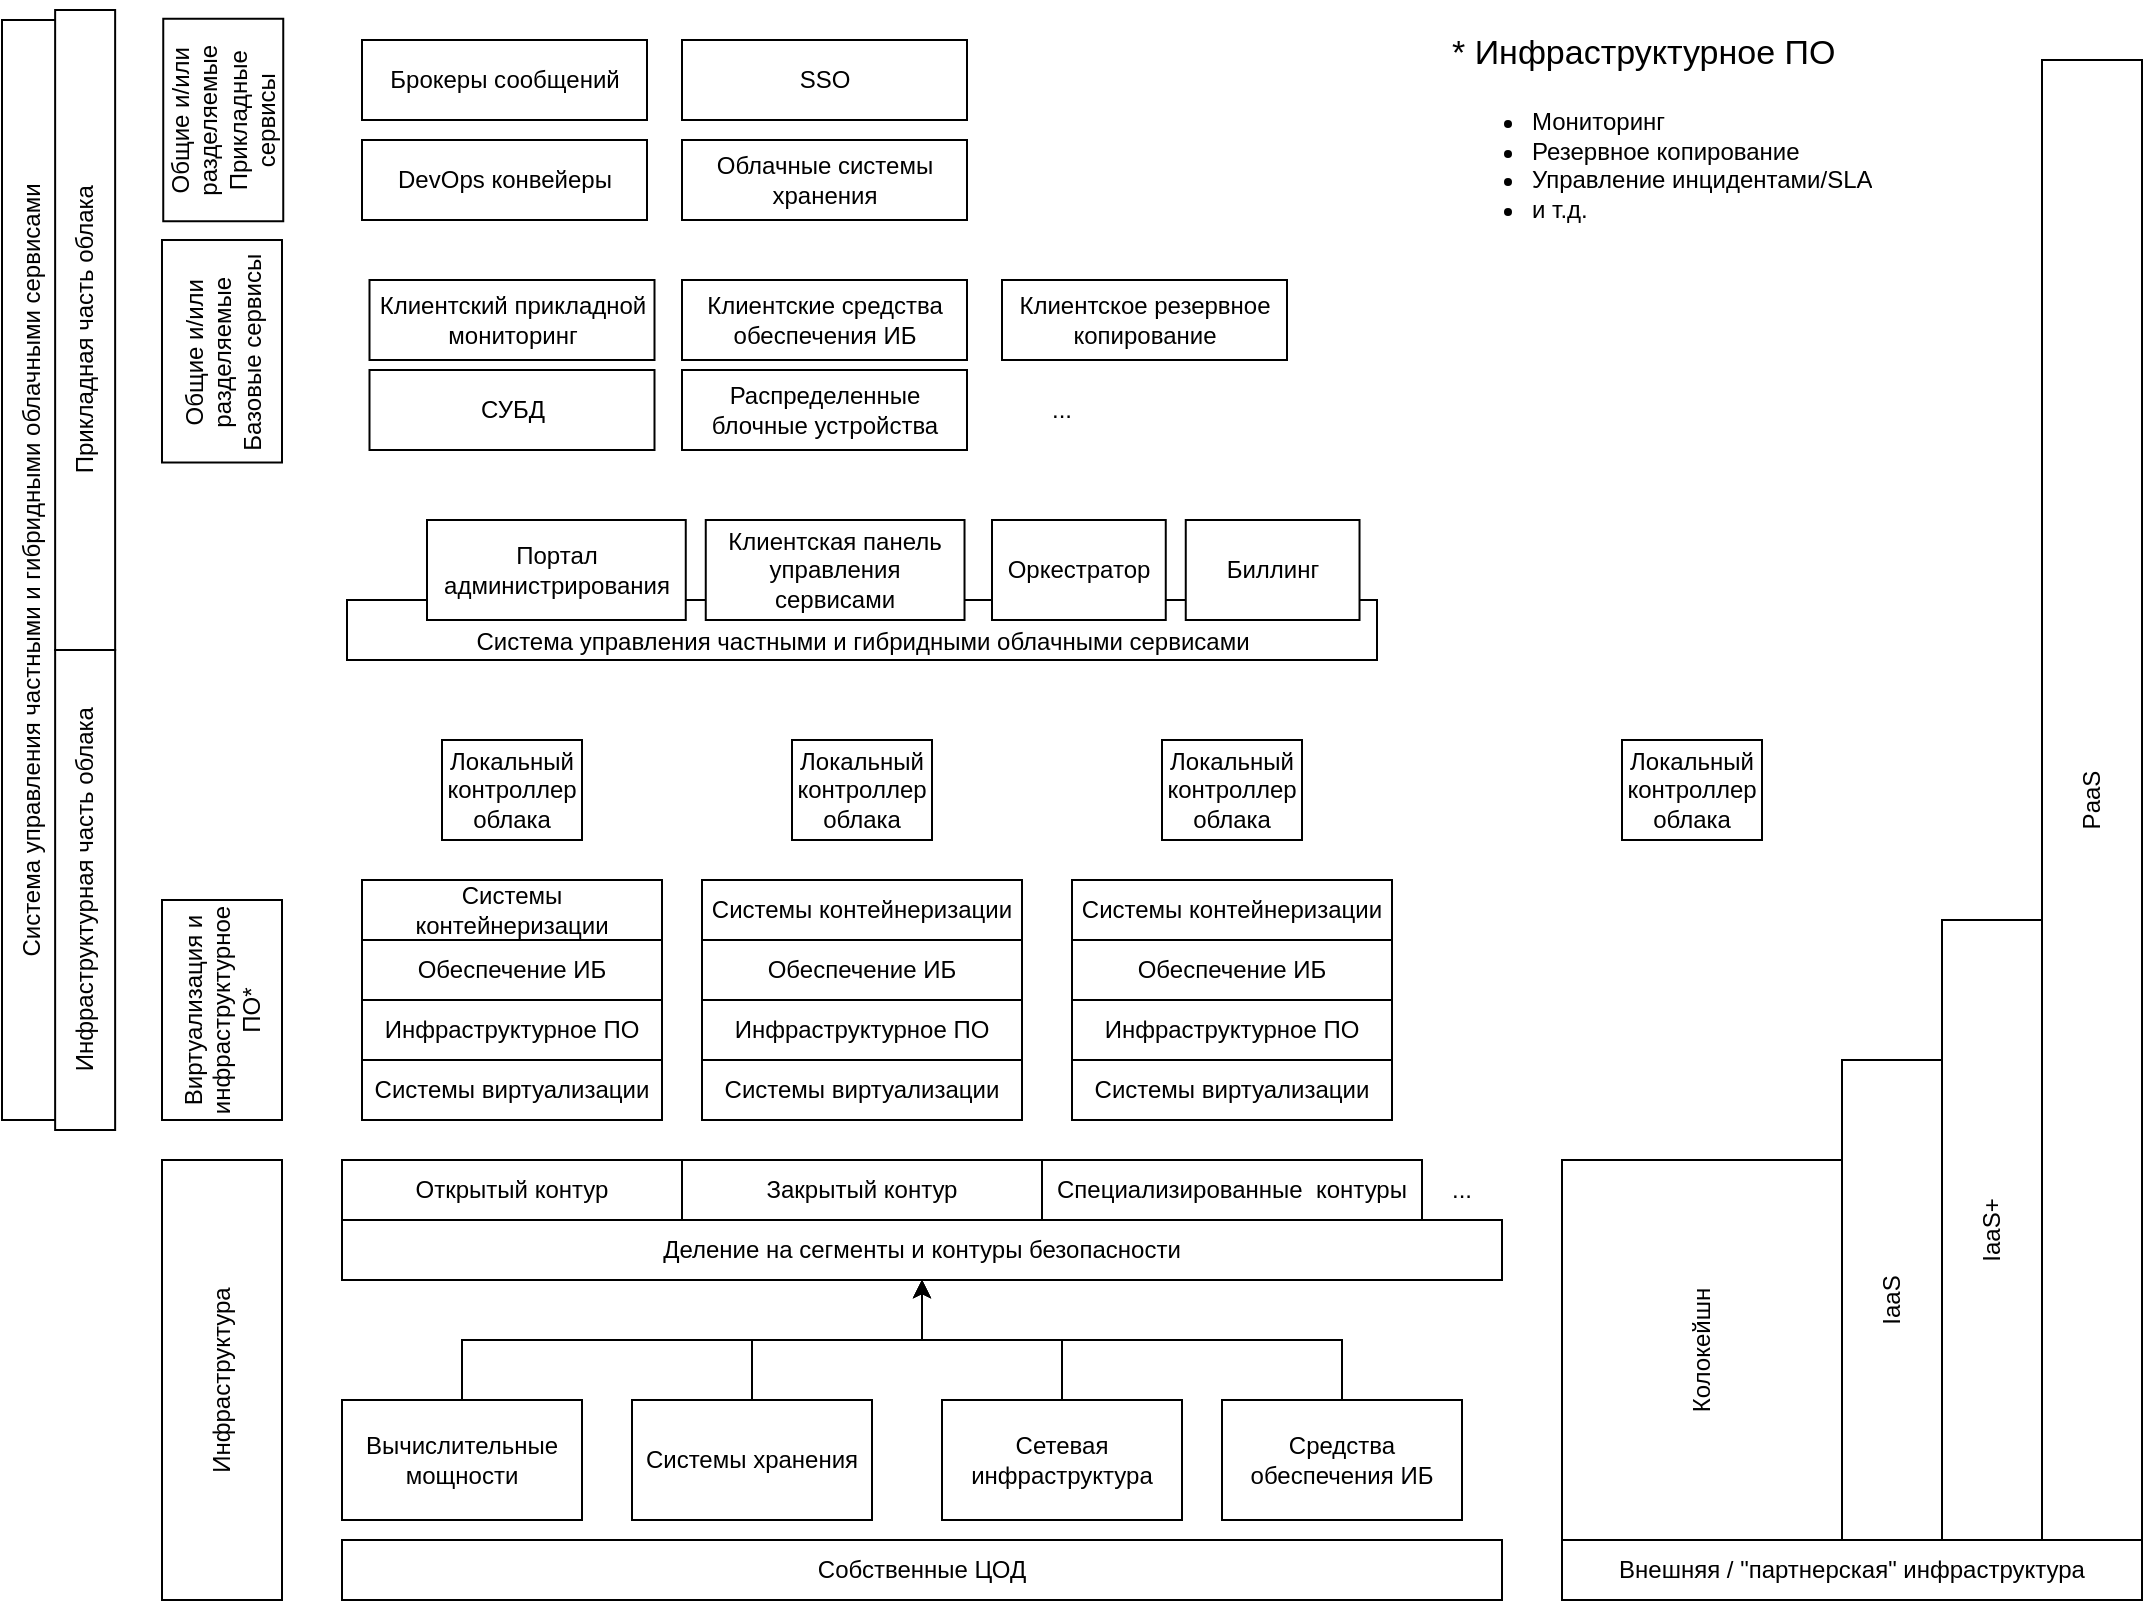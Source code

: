 <mxfile version="21.8.2" type="github">
  <diagram name="Page-1" id="3LfvS937DJtHsgG3JjyU">
    <mxGraphModel dx="1434" dy="942" grid="1" gridSize="10" guides="1" tooltips="1" connect="1" arrows="1" fold="1" page="1" pageScale="1" pageWidth="1100" pageHeight="850" math="0" shadow="0">
      <root>
        <mxCell id="0" />
        <mxCell id="1" parent="0" />
        <mxCell id="bSt5jZ9sm7MlLvyBAsHf-48" value="Система управления частными и гибридными облачными сервисами" style="rounded=0;whiteSpace=wrap;html=1;rotation=-90;verticalAlign=middle;" vertex="1" parent="1">
          <mxGeometry x="-250" y="300" width="550" height="30" as="geometry" />
        </mxCell>
        <mxCell id="bSt5jZ9sm7MlLvyBAsHf-3" value="Открытый контур" style="rounded=0;whiteSpace=wrap;html=1;" vertex="1" parent="1">
          <mxGeometry x="180" y="610" width="170" height="30" as="geometry" />
        </mxCell>
        <mxCell id="bSt5jZ9sm7MlLvyBAsHf-10" value="Закрытый контур" style="rounded=0;whiteSpace=wrap;html=1;" vertex="1" parent="1">
          <mxGeometry x="350" y="610" width="180" height="30" as="geometry" />
        </mxCell>
        <mxCell id="bSt5jZ9sm7MlLvyBAsHf-15" value="Специализированные&amp;nbsp; контуры" style="rounded=0;whiteSpace=wrap;html=1;" vertex="1" parent="1">
          <mxGeometry x="530" y="610" width="190" height="30" as="geometry" />
        </mxCell>
        <mxCell id="bSt5jZ9sm7MlLvyBAsHf-16" value="Система управления частными и гибридными облачными сервисами" style="rounded=0;whiteSpace=wrap;html=1;verticalAlign=bottom;" vertex="1" parent="1">
          <mxGeometry x="182.5" y="330" width="515" height="30" as="geometry" />
        </mxCell>
        <mxCell id="bSt5jZ9sm7MlLvyBAsHf-17" value="Локальный контроллер облака" style="rounded=0;whiteSpace=wrap;html=1;" vertex="1" parent="1">
          <mxGeometry x="405" y="400" width="70" height="50" as="geometry" />
        </mxCell>
        <mxCell id="bSt5jZ9sm7MlLvyBAsHf-30" style="edgeStyle=orthogonalEdgeStyle;rounded=0;orthogonalLoop=1;jettySize=auto;html=1;" edge="1" parent="1" source="bSt5jZ9sm7MlLvyBAsHf-20" target="bSt5jZ9sm7MlLvyBAsHf-23">
          <mxGeometry relative="1" as="geometry" />
        </mxCell>
        <mxCell id="bSt5jZ9sm7MlLvyBAsHf-20" value="Вычислительные мощности" style="rounded=0;whiteSpace=wrap;html=1;" vertex="1" parent="1">
          <mxGeometry x="180" y="730" width="120" height="60" as="geometry" />
        </mxCell>
        <mxCell id="bSt5jZ9sm7MlLvyBAsHf-31" style="edgeStyle=orthogonalEdgeStyle;rounded=0;orthogonalLoop=1;jettySize=auto;html=1;" edge="1" parent="1" source="bSt5jZ9sm7MlLvyBAsHf-21" target="bSt5jZ9sm7MlLvyBAsHf-23">
          <mxGeometry relative="1" as="geometry" />
        </mxCell>
        <mxCell id="bSt5jZ9sm7MlLvyBAsHf-21" value="Системы хранения" style="rounded=0;whiteSpace=wrap;html=1;" vertex="1" parent="1">
          <mxGeometry x="325" y="730" width="120" height="60" as="geometry" />
        </mxCell>
        <mxCell id="bSt5jZ9sm7MlLvyBAsHf-32" style="edgeStyle=orthogonalEdgeStyle;rounded=0;orthogonalLoop=1;jettySize=auto;html=1;entryX=0.5;entryY=1;entryDx=0;entryDy=0;" edge="1" parent="1" source="bSt5jZ9sm7MlLvyBAsHf-22" target="bSt5jZ9sm7MlLvyBAsHf-23">
          <mxGeometry relative="1" as="geometry" />
        </mxCell>
        <mxCell id="bSt5jZ9sm7MlLvyBAsHf-22" value="Сетевая инфраструктура" style="rounded=0;whiteSpace=wrap;html=1;" vertex="1" parent="1">
          <mxGeometry x="480" y="730" width="120" height="60" as="geometry" />
        </mxCell>
        <mxCell id="bSt5jZ9sm7MlLvyBAsHf-23" value="Деление на сегменты и контуры безопасности" style="rounded=0;whiteSpace=wrap;html=1;" vertex="1" parent="1">
          <mxGeometry x="180" y="640" width="580" height="30" as="geometry" />
        </mxCell>
        <mxCell id="bSt5jZ9sm7MlLvyBAsHf-24" value="Системы виртуализации" style="rounded=0;whiteSpace=wrap;html=1;" vertex="1" parent="1">
          <mxGeometry x="190" y="560" width="150" height="30" as="geometry" />
        </mxCell>
        <mxCell id="bSt5jZ9sm7MlLvyBAsHf-25" value="Обеспечение ИБ" style="rounded=0;whiteSpace=wrap;html=1;" vertex="1" parent="1">
          <mxGeometry x="190" y="500" width="150" height="30" as="geometry" />
        </mxCell>
        <mxCell id="bSt5jZ9sm7MlLvyBAsHf-26" value="Инфраструктурное ПО" style="rounded=0;whiteSpace=wrap;html=1;" vertex="1" parent="1">
          <mxGeometry x="545" y="530" width="160" height="30" as="geometry" />
        </mxCell>
        <mxCell id="bSt5jZ9sm7MlLvyBAsHf-28" value="Системы виртуализации" style="rounded=0;whiteSpace=wrap;html=1;" vertex="1" parent="1">
          <mxGeometry x="360" y="560" width="160" height="30" as="geometry" />
        </mxCell>
        <mxCell id="bSt5jZ9sm7MlLvyBAsHf-29" value="Обеспечение ИБ" style="rounded=0;whiteSpace=wrap;html=1;" vertex="1" parent="1">
          <mxGeometry x="360" y="500" width="160" height="30" as="geometry" />
        </mxCell>
        <mxCell id="bSt5jZ9sm7MlLvyBAsHf-34" value="Системы виртуализации" style="rounded=0;whiteSpace=wrap;html=1;" vertex="1" parent="1">
          <mxGeometry x="545" y="560" width="160" height="30" as="geometry" />
        </mxCell>
        <mxCell id="bSt5jZ9sm7MlLvyBAsHf-35" value="Обеспечение ИБ" style="rounded=0;whiteSpace=wrap;html=1;" vertex="1" parent="1">
          <mxGeometry x="545" y="500" width="160" height="30" as="geometry" />
        </mxCell>
        <mxCell id="bSt5jZ9sm7MlLvyBAsHf-36" value="Инфраструктурное ПО" style="rounded=0;whiteSpace=wrap;html=1;" vertex="1" parent="1">
          <mxGeometry x="190" y="530" width="150" height="30" as="geometry" />
        </mxCell>
        <mxCell id="bSt5jZ9sm7MlLvyBAsHf-37" value="Инфраструктура" style="rounded=0;whiteSpace=wrap;html=1;rotation=-90;" vertex="1" parent="1">
          <mxGeometry x="10" y="690" width="220" height="60" as="geometry" />
        </mxCell>
        <mxCell id="bSt5jZ9sm7MlLvyBAsHf-38" value="Виртуализация и инфраструктурное ПО*" style="rounded=0;whiteSpace=wrap;html=1;rotation=-90;" vertex="1" parent="1">
          <mxGeometry x="65" y="505" width="110" height="60" as="geometry" />
        </mxCell>
        <mxCell id="bSt5jZ9sm7MlLvyBAsHf-40" value="Инфраструктурное ПО" style="rounded=0;whiteSpace=wrap;html=1;" vertex="1" parent="1">
          <mxGeometry x="360" y="530" width="160" height="30" as="geometry" />
        </mxCell>
        <mxCell id="bSt5jZ9sm7MlLvyBAsHf-41" value="&lt;p style=&quot;font-size: 17px; line-height: 120%;&quot;&gt;&lt;span style=&quot;font-weight: normal;&quot;&gt;* Инфраструктурное ПО&lt;/span&gt;&lt;br&gt;&lt;/p&gt;&lt;ul style=&quot;line-height: 120%;&quot;&gt;&lt;li&gt;Мониторинг&lt;/li&gt;&lt;li&gt;Резервное копирование&lt;/li&gt;&lt;li&gt;Управление инцидентами/SLA&lt;/li&gt;&lt;li&gt;и т.д.&lt;/li&gt;&lt;/ul&gt;" style="text;html=1;strokeColor=none;fillColor=none;spacing=5;spacingTop=-20;whiteSpace=wrap;overflow=hidden;rounded=0;" vertex="1" parent="1">
          <mxGeometry x="730" y="40" width="320" height="120" as="geometry" />
        </mxCell>
        <mxCell id="bSt5jZ9sm7MlLvyBAsHf-42" value="Локальный контроллер облака" style="rounded=0;whiteSpace=wrap;html=1;" vertex="1" parent="1">
          <mxGeometry x="230" y="400" width="70" height="50" as="geometry" />
        </mxCell>
        <mxCell id="bSt5jZ9sm7MlLvyBAsHf-45" value="Локальный контроллер облака" style="rounded=0;whiteSpace=wrap;html=1;" vertex="1" parent="1">
          <mxGeometry x="590" y="400" width="70" height="50" as="geometry" />
        </mxCell>
        <mxCell id="bSt5jZ9sm7MlLvyBAsHf-46" value="..." style="text;html=1;strokeColor=none;fillColor=none;align=center;verticalAlign=middle;whiteSpace=wrap;rounded=0;" vertex="1" parent="1">
          <mxGeometry x="710" y="610" width="60" height="30" as="geometry" />
        </mxCell>
        <mxCell id="bSt5jZ9sm7MlLvyBAsHf-47" value="Собственные ЦОД" style="rounded=0;whiteSpace=wrap;html=1;" vertex="1" parent="1">
          <mxGeometry x="180" y="800" width="580" height="30" as="geometry" />
        </mxCell>
        <mxCell id="bSt5jZ9sm7MlLvyBAsHf-49" value="Внешняя / &quot;партнерская&quot; инфраструктура" style="rounded=0;whiteSpace=wrap;html=1;" vertex="1" parent="1">
          <mxGeometry x="790" y="800" width="290" height="30" as="geometry" />
        </mxCell>
        <mxCell id="bSt5jZ9sm7MlLvyBAsHf-50" value="Колокейшн" style="rounded=0;whiteSpace=wrap;html=1;horizontal=0;" vertex="1" parent="1">
          <mxGeometry x="790" y="610" width="140" height="190" as="geometry" />
        </mxCell>
        <mxCell id="bSt5jZ9sm7MlLvyBAsHf-51" value="IaaS" style="rounded=0;whiteSpace=wrap;html=1;horizontal=0;" vertex="1" parent="1">
          <mxGeometry x="930" y="560" width="50" height="240" as="geometry" />
        </mxCell>
        <mxCell id="bSt5jZ9sm7MlLvyBAsHf-52" value="IaaS+" style="rounded=0;whiteSpace=wrap;html=1;horizontal=0;" vertex="1" parent="1">
          <mxGeometry x="980" y="490" width="50" height="310" as="geometry" />
        </mxCell>
        <mxCell id="bSt5jZ9sm7MlLvyBAsHf-53" value="PaaS" style="rounded=0;whiteSpace=wrap;html=1;horizontal=0;" vertex="1" parent="1">
          <mxGeometry x="1030" y="60" width="50" height="740" as="geometry" />
        </mxCell>
        <mxCell id="bSt5jZ9sm7MlLvyBAsHf-55" value="Общие и/или разделяемые&lt;br&gt; Базовые сервисы" style="rounded=0;whiteSpace=wrap;html=1;rotation=-90;" vertex="1" parent="1">
          <mxGeometry x="64.37" y="175.63" width="111.25" height="60" as="geometry" />
        </mxCell>
        <mxCell id="bSt5jZ9sm7MlLvyBAsHf-56" value="СУБД" style="rounded=0;whiteSpace=wrap;html=1;rotation=0;" vertex="1" parent="1">
          <mxGeometry x="193.75" y="215" width="142.5" height="40" as="geometry" />
        </mxCell>
        <mxCell id="bSt5jZ9sm7MlLvyBAsHf-57" value="Облачные системы хранения" style="rounded=0;whiteSpace=wrap;html=1;rotation=0;" vertex="1" parent="1">
          <mxGeometry x="350" y="100" width="142.5" height="40" as="geometry" />
        </mxCell>
        <mxCell id="bSt5jZ9sm7MlLvyBAsHf-58" value="Распределенные блочные устройства" style="rounded=0;whiteSpace=wrap;html=1;rotation=0;" vertex="1" parent="1">
          <mxGeometry x="350" y="215" width="142.5" height="40" as="geometry" />
        </mxCell>
        <mxCell id="bSt5jZ9sm7MlLvyBAsHf-59" value="Клиентский прикладной мониторинг" style="rounded=0;whiteSpace=wrap;html=1;rotation=0;" vertex="1" parent="1">
          <mxGeometry x="193.75" y="170" width="142.5" height="40" as="geometry" />
        </mxCell>
        <mxCell id="bSt5jZ9sm7MlLvyBAsHf-60" value="DevOps конвейеры" style="rounded=0;whiteSpace=wrap;html=1;rotation=0;" vertex="1" parent="1">
          <mxGeometry x="190" y="100" width="142.5" height="40" as="geometry" />
        </mxCell>
        <mxCell id="bSt5jZ9sm7MlLvyBAsHf-61" value="Клиентские средства обеспечения ИБ" style="rounded=0;whiteSpace=wrap;html=1;rotation=0;" vertex="1" parent="1">
          <mxGeometry x="350" y="170" width="142.5" height="40" as="geometry" />
        </mxCell>
        <mxCell id="bSt5jZ9sm7MlLvyBAsHf-63" style="edgeStyle=orthogonalEdgeStyle;rounded=0;orthogonalLoop=1;jettySize=auto;html=1;entryX=0.5;entryY=1;entryDx=0;entryDy=0;" edge="1" parent="1" source="bSt5jZ9sm7MlLvyBAsHf-62" target="bSt5jZ9sm7MlLvyBAsHf-23">
          <mxGeometry relative="1" as="geometry" />
        </mxCell>
        <mxCell id="bSt5jZ9sm7MlLvyBAsHf-62" value="Средства обеспечения ИБ" style="rounded=0;whiteSpace=wrap;html=1;" vertex="1" parent="1">
          <mxGeometry x="620" y="730" width="120" height="60" as="geometry" />
        </mxCell>
        <mxCell id="bSt5jZ9sm7MlLvyBAsHf-64" value="Системы контейнеризации" style="rounded=0;whiteSpace=wrap;html=1;" vertex="1" parent="1">
          <mxGeometry x="190" y="470" width="150" height="30" as="geometry" />
        </mxCell>
        <mxCell id="bSt5jZ9sm7MlLvyBAsHf-65" value="Системы контейнеризации" style="rounded=0;whiteSpace=wrap;html=1;" vertex="1" parent="1">
          <mxGeometry x="360" y="470" width="160" height="30" as="geometry" />
        </mxCell>
        <mxCell id="bSt5jZ9sm7MlLvyBAsHf-66" value="Системы контейнеризации" style="rounded=0;whiteSpace=wrap;html=1;" vertex="1" parent="1">
          <mxGeometry x="545" y="470" width="160" height="30" as="geometry" />
        </mxCell>
        <mxCell id="bSt5jZ9sm7MlLvyBAsHf-67" value="Брокеры сообщений" style="rounded=0;whiteSpace=wrap;html=1;rotation=0;" vertex="1" parent="1">
          <mxGeometry x="190" y="50" width="142.5" height="40" as="geometry" />
        </mxCell>
        <mxCell id="bSt5jZ9sm7MlLvyBAsHf-68" value="Клиентское резервное копирование" style="rounded=0;whiteSpace=wrap;html=1;rotation=0;" vertex="1" parent="1">
          <mxGeometry x="510" y="170" width="142.5" height="40" as="geometry" />
        </mxCell>
        <mxCell id="bSt5jZ9sm7MlLvyBAsHf-69" value="SSO" style="rounded=0;whiteSpace=wrap;html=1;rotation=0;" vertex="1" parent="1">
          <mxGeometry x="350" y="50" width="142.5" height="40" as="geometry" />
        </mxCell>
        <mxCell id="bSt5jZ9sm7MlLvyBAsHf-70" value="Общие и/или разделяемые&lt;br&gt;Прикладные сервисы" style="rounded=0;whiteSpace=wrap;html=1;rotation=-90;" vertex="1" parent="1">
          <mxGeometry x="70" y="60" width="101.25" height="60" as="geometry" />
        </mxCell>
        <mxCell id="bSt5jZ9sm7MlLvyBAsHf-71" value="..." style="text;html=1;strokeColor=none;fillColor=none;align=center;verticalAlign=middle;whiteSpace=wrap;rounded=0;" vertex="1" parent="1">
          <mxGeometry x="510" y="220" width="60" height="30" as="geometry" />
        </mxCell>
        <mxCell id="bSt5jZ9sm7MlLvyBAsHf-72" value="Портал администрирования" style="rounded=0;whiteSpace=wrap;html=1;" vertex="1" parent="1">
          <mxGeometry x="222.5" y="290" width="129.38" height="50" as="geometry" />
        </mxCell>
        <mxCell id="bSt5jZ9sm7MlLvyBAsHf-73" value="Клиентская панель управления сервисами" style="rounded=0;whiteSpace=wrap;html=1;" vertex="1" parent="1">
          <mxGeometry x="361.88" y="290" width="129.38" height="50" as="geometry" />
        </mxCell>
        <mxCell id="bSt5jZ9sm7MlLvyBAsHf-74" value="Оркестратор" style="rounded=0;whiteSpace=wrap;html=1;" vertex="1" parent="1">
          <mxGeometry x="505" y="290" width="86.88" height="50" as="geometry" />
        </mxCell>
        <mxCell id="bSt5jZ9sm7MlLvyBAsHf-75" value="Биллинг" style="rounded=0;whiteSpace=wrap;html=1;" vertex="1" parent="1">
          <mxGeometry x="601.88" y="290" width="86.88" height="50" as="geometry" />
        </mxCell>
        <mxCell id="bSt5jZ9sm7MlLvyBAsHf-76" value="Локальный контроллер облака" style="rounded=0;whiteSpace=wrap;html=1;" vertex="1" parent="1">
          <mxGeometry x="820" y="400" width="70" height="50" as="geometry" />
        </mxCell>
        <mxCell id="bSt5jZ9sm7MlLvyBAsHf-79" value="Инфраструктурная часть облака" style="rounded=0;whiteSpace=wrap;html=1;rotation=-90;" vertex="1" parent="1">
          <mxGeometry x="-68.43" y="460" width="240" height="30" as="geometry" />
        </mxCell>
        <mxCell id="bSt5jZ9sm7MlLvyBAsHf-80" value="Прикладная часть облака" style="rounded=0;whiteSpace=wrap;html=1;rotation=-90;" vertex="1" parent="1">
          <mxGeometry x="-108.43" y="180" width="320" height="30" as="geometry" />
        </mxCell>
      </root>
    </mxGraphModel>
  </diagram>
</mxfile>
